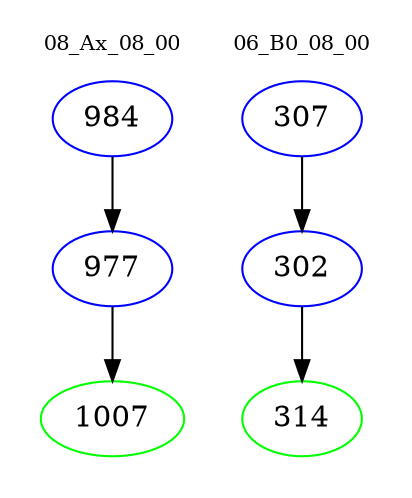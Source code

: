 digraph{
subgraph cluster_0 {
color = white
label = "08_Ax_08_00";
fontsize=10;
T0_984 [label="984", color="blue"]
T0_984 -> T0_977 [color="black"]
T0_977 [label="977", color="blue"]
T0_977 -> T0_1007 [color="black"]
T0_1007 [label="1007", color="green"]
}
subgraph cluster_1 {
color = white
label = "06_B0_08_00";
fontsize=10;
T1_307 [label="307", color="blue"]
T1_307 -> T1_302 [color="black"]
T1_302 [label="302", color="blue"]
T1_302 -> T1_314 [color="black"]
T1_314 [label="314", color="green"]
}
}
